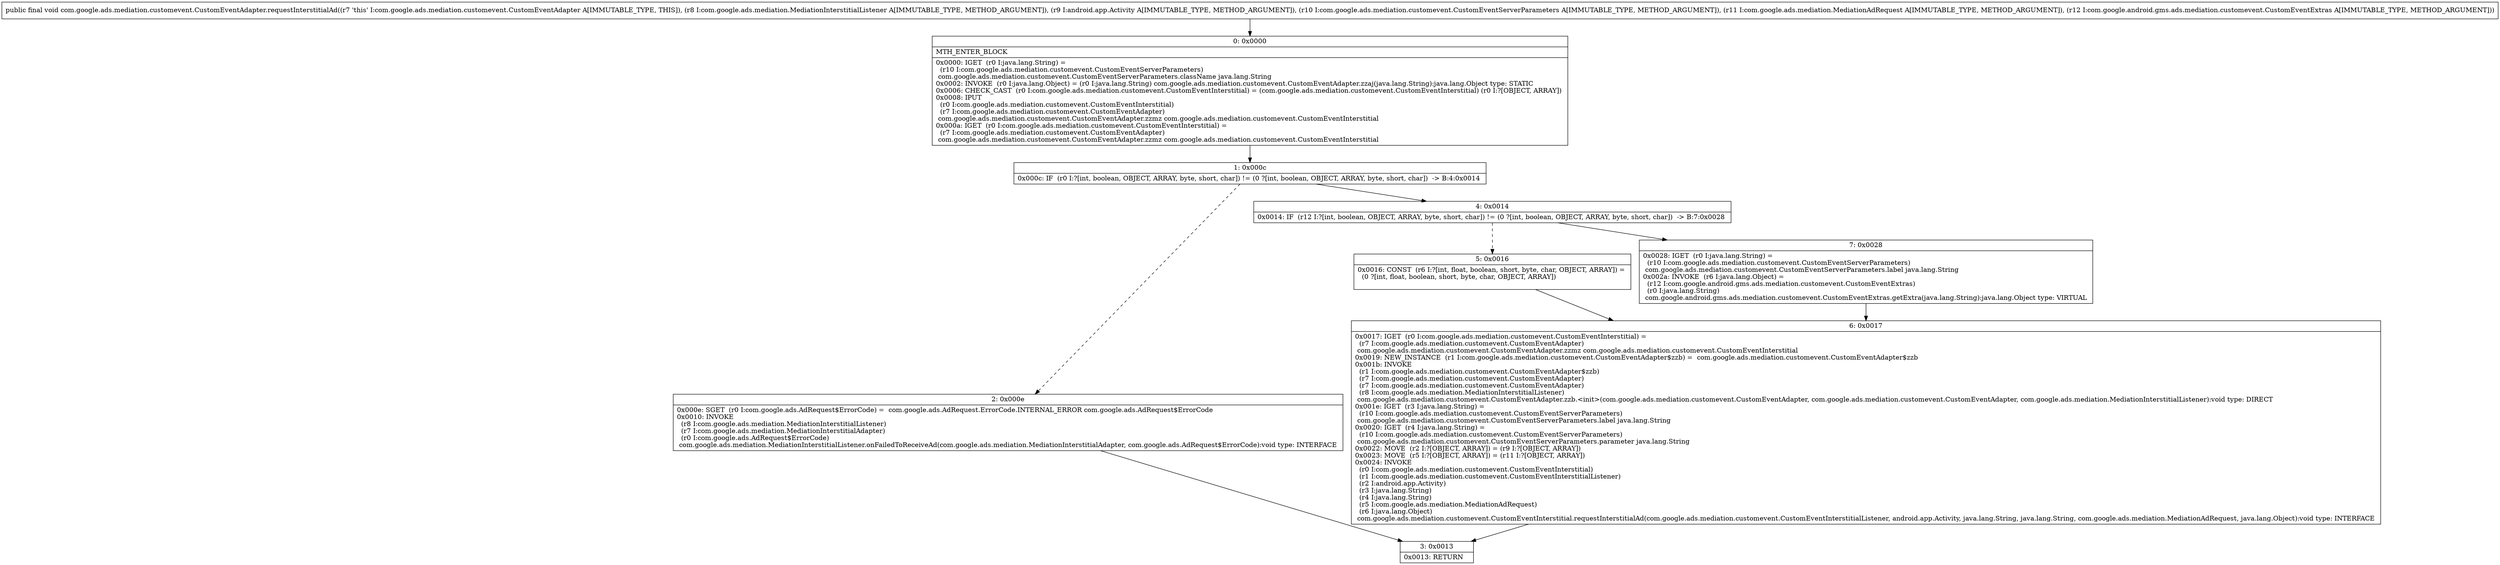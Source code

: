 digraph "CFG forcom.google.ads.mediation.customevent.CustomEventAdapter.requestInterstitialAd(Lcom\/google\/ads\/mediation\/MediationInterstitialListener;Landroid\/app\/Activity;Lcom\/google\/ads\/mediation\/customevent\/CustomEventServerParameters;Lcom\/google\/ads\/mediation\/MediationAdRequest;Lcom\/google\/android\/gms\/ads\/mediation\/customevent\/CustomEventExtras;)V" {
Node_0 [shape=record,label="{0\:\ 0x0000|MTH_ENTER_BLOCK\l|0x0000: IGET  (r0 I:java.lang.String) = \l  (r10 I:com.google.ads.mediation.customevent.CustomEventServerParameters)\l com.google.ads.mediation.customevent.CustomEventServerParameters.className java.lang.String \l0x0002: INVOKE  (r0 I:java.lang.Object) = (r0 I:java.lang.String) com.google.ads.mediation.customevent.CustomEventAdapter.zzaj(java.lang.String):java.lang.Object type: STATIC \l0x0006: CHECK_CAST  (r0 I:com.google.ads.mediation.customevent.CustomEventInterstitial) = (com.google.ads.mediation.customevent.CustomEventInterstitial) (r0 I:?[OBJECT, ARRAY]) \l0x0008: IPUT  \l  (r0 I:com.google.ads.mediation.customevent.CustomEventInterstitial)\l  (r7 I:com.google.ads.mediation.customevent.CustomEventAdapter)\l com.google.ads.mediation.customevent.CustomEventAdapter.zzmz com.google.ads.mediation.customevent.CustomEventInterstitial \l0x000a: IGET  (r0 I:com.google.ads.mediation.customevent.CustomEventInterstitial) = \l  (r7 I:com.google.ads.mediation.customevent.CustomEventAdapter)\l com.google.ads.mediation.customevent.CustomEventAdapter.zzmz com.google.ads.mediation.customevent.CustomEventInterstitial \l}"];
Node_1 [shape=record,label="{1\:\ 0x000c|0x000c: IF  (r0 I:?[int, boolean, OBJECT, ARRAY, byte, short, char]) != (0 ?[int, boolean, OBJECT, ARRAY, byte, short, char])  \-\> B:4:0x0014 \l}"];
Node_2 [shape=record,label="{2\:\ 0x000e|0x000e: SGET  (r0 I:com.google.ads.AdRequest$ErrorCode) =  com.google.ads.AdRequest.ErrorCode.INTERNAL_ERROR com.google.ads.AdRequest$ErrorCode \l0x0010: INVOKE  \l  (r8 I:com.google.ads.mediation.MediationInterstitialListener)\l  (r7 I:com.google.ads.mediation.MediationInterstitialAdapter)\l  (r0 I:com.google.ads.AdRequest$ErrorCode)\l com.google.ads.mediation.MediationInterstitialListener.onFailedToReceiveAd(com.google.ads.mediation.MediationInterstitialAdapter, com.google.ads.AdRequest$ErrorCode):void type: INTERFACE \l}"];
Node_3 [shape=record,label="{3\:\ 0x0013|0x0013: RETURN   \l}"];
Node_4 [shape=record,label="{4\:\ 0x0014|0x0014: IF  (r12 I:?[int, boolean, OBJECT, ARRAY, byte, short, char]) != (0 ?[int, boolean, OBJECT, ARRAY, byte, short, char])  \-\> B:7:0x0028 \l}"];
Node_5 [shape=record,label="{5\:\ 0x0016|0x0016: CONST  (r6 I:?[int, float, boolean, short, byte, char, OBJECT, ARRAY]) = \l  (0 ?[int, float, boolean, short, byte, char, OBJECT, ARRAY])\l \l}"];
Node_6 [shape=record,label="{6\:\ 0x0017|0x0017: IGET  (r0 I:com.google.ads.mediation.customevent.CustomEventInterstitial) = \l  (r7 I:com.google.ads.mediation.customevent.CustomEventAdapter)\l com.google.ads.mediation.customevent.CustomEventAdapter.zzmz com.google.ads.mediation.customevent.CustomEventInterstitial \l0x0019: NEW_INSTANCE  (r1 I:com.google.ads.mediation.customevent.CustomEventAdapter$zzb) =  com.google.ads.mediation.customevent.CustomEventAdapter$zzb \l0x001b: INVOKE  \l  (r1 I:com.google.ads.mediation.customevent.CustomEventAdapter$zzb)\l  (r7 I:com.google.ads.mediation.customevent.CustomEventAdapter)\l  (r7 I:com.google.ads.mediation.customevent.CustomEventAdapter)\l  (r8 I:com.google.ads.mediation.MediationInterstitialListener)\l com.google.ads.mediation.customevent.CustomEventAdapter.zzb.\<init\>(com.google.ads.mediation.customevent.CustomEventAdapter, com.google.ads.mediation.customevent.CustomEventAdapter, com.google.ads.mediation.MediationInterstitialListener):void type: DIRECT \l0x001e: IGET  (r3 I:java.lang.String) = \l  (r10 I:com.google.ads.mediation.customevent.CustomEventServerParameters)\l com.google.ads.mediation.customevent.CustomEventServerParameters.label java.lang.String \l0x0020: IGET  (r4 I:java.lang.String) = \l  (r10 I:com.google.ads.mediation.customevent.CustomEventServerParameters)\l com.google.ads.mediation.customevent.CustomEventServerParameters.parameter java.lang.String \l0x0022: MOVE  (r2 I:?[OBJECT, ARRAY]) = (r9 I:?[OBJECT, ARRAY]) \l0x0023: MOVE  (r5 I:?[OBJECT, ARRAY]) = (r11 I:?[OBJECT, ARRAY]) \l0x0024: INVOKE  \l  (r0 I:com.google.ads.mediation.customevent.CustomEventInterstitial)\l  (r1 I:com.google.ads.mediation.customevent.CustomEventInterstitialListener)\l  (r2 I:android.app.Activity)\l  (r3 I:java.lang.String)\l  (r4 I:java.lang.String)\l  (r5 I:com.google.ads.mediation.MediationAdRequest)\l  (r6 I:java.lang.Object)\l com.google.ads.mediation.customevent.CustomEventInterstitial.requestInterstitialAd(com.google.ads.mediation.customevent.CustomEventInterstitialListener, android.app.Activity, java.lang.String, java.lang.String, com.google.ads.mediation.MediationAdRequest, java.lang.Object):void type: INTERFACE \l}"];
Node_7 [shape=record,label="{7\:\ 0x0028|0x0028: IGET  (r0 I:java.lang.String) = \l  (r10 I:com.google.ads.mediation.customevent.CustomEventServerParameters)\l com.google.ads.mediation.customevent.CustomEventServerParameters.label java.lang.String \l0x002a: INVOKE  (r6 I:java.lang.Object) = \l  (r12 I:com.google.android.gms.ads.mediation.customevent.CustomEventExtras)\l  (r0 I:java.lang.String)\l com.google.android.gms.ads.mediation.customevent.CustomEventExtras.getExtra(java.lang.String):java.lang.Object type: VIRTUAL \l}"];
MethodNode[shape=record,label="{public final void com.google.ads.mediation.customevent.CustomEventAdapter.requestInterstitialAd((r7 'this' I:com.google.ads.mediation.customevent.CustomEventAdapter A[IMMUTABLE_TYPE, THIS]), (r8 I:com.google.ads.mediation.MediationInterstitialListener A[IMMUTABLE_TYPE, METHOD_ARGUMENT]), (r9 I:android.app.Activity A[IMMUTABLE_TYPE, METHOD_ARGUMENT]), (r10 I:com.google.ads.mediation.customevent.CustomEventServerParameters A[IMMUTABLE_TYPE, METHOD_ARGUMENT]), (r11 I:com.google.ads.mediation.MediationAdRequest A[IMMUTABLE_TYPE, METHOD_ARGUMENT]), (r12 I:com.google.android.gms.ads.mediation.customevent.CustomEventExtras A[IMMUTABLE_TYPE, METHOD_ARGUMENT])) }"];
MethodNode -> Node_0;
Node_0 -> Node_1;
Node_1 -> Node_2[style=dashed];
Node_1 -> Node_4;
Node_2 -> Node_3;
Node_4 -> Node_5[style=dashed];
Node_4 -> Node_7;
Node_5 -> Node_6;
Node_6 -> Node_3;
Node_7 -> Node_6;
}

